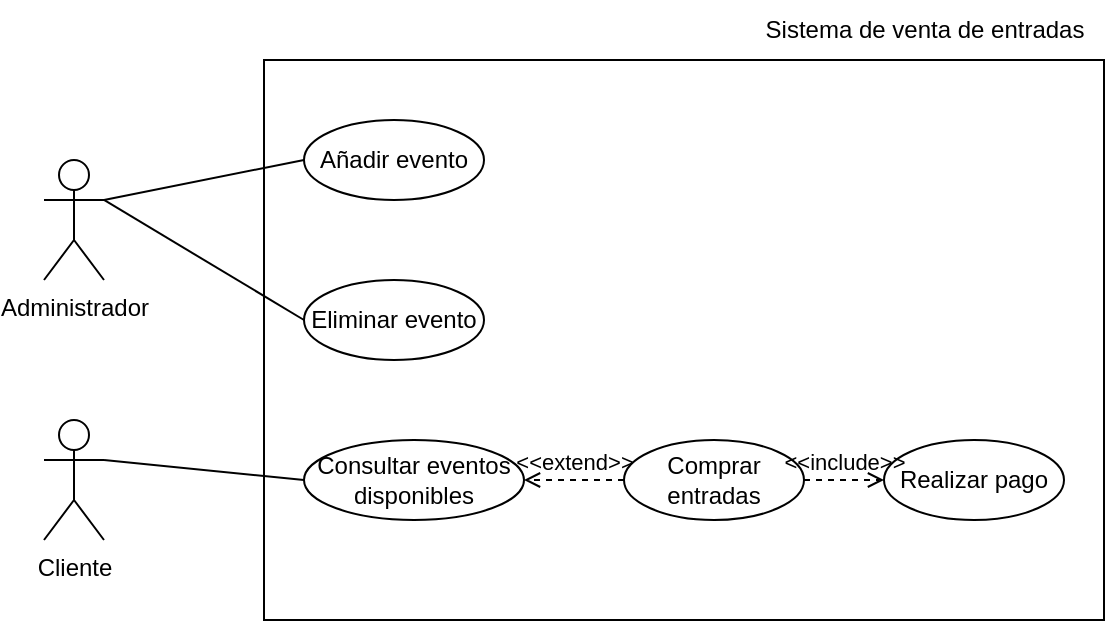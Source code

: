 <mxfile version="21.6.1" type="device">
  <diagram name="Página-1" id="7e-4RbSeWS3_puxCsdqc">
    <mxGraphModel dx="1292" dy="753" grid="1" gridSize="10" guides="1" tooltips="1" connect="1" arrows="1" fold="1" page="1" pageScale="1" pageWidth="1169" pageHeight="827" math="0" shadow="0">
      <root>
        <mxCell id="0" />
        <mxCell id="1" parent="0" />
        <mxCell id="Q5hPIvbTVYmCrmdWsJ5R-13" value="" style="rounded=0;whiteSpace=wrap;html=1;fillColor=none;" vertex="1" parent="1">
          <mxGeometry x="660" y="100" width="420" height="280" as="geometry" />
        </mxCell>
        <mxCell id="Q5hPIvbTVYmCrmdWsJ5R-1" value="Cliente" style="shape=umlActor;verticalLabelPosition=bottom;verticalAlign=top;html=1;outlineConnect=0;" vertex="1" parent="1">
          <mxGeometry x="550" y="280" width="30" height="60" as="geometry" />
        </mxCell>
        <mxCell id="Q5hPIvbTVYmCrmdWsJ5R-2" value="Administrador" style="shape=umlActor;verticalLabelPosition=bottom;verticalAlign=top;html=1;outlineConnect=0;" vertex="1" parent="1">
          <mxGeometry x="550" y="150" width="30" height="60" as="geometry" />
        </mxCell>
        <mxCell id="Q5hPIvbTVYmCrmdWsJ5R-3" value="Añadir evento" style="ellipse;whiteSpace=wrap;html=1;" vertex="1" parent="1">
          <mxGeometry x="680" y="130" width="90" height="40" as="geometry" />
        </mxCell>
        <mxCell id="Q5hPIvbTVYmCrmdWsJ5R-4" value="Eliminar evento" style="ellipse;whiteSpace=wrap;html=1;" vertex="1" parent="1">
          <mxGeometry x="680" y="210" width="90" height="40" as="geometry" />
        </mxCell>
        <mxCell id="Q5hPIvbTVYmCrmdWsJ5R-5" value="Comprar entradas" style="ellipse;whiteSpace=wrap;html=1;" vertex="1" parent="1">
          <mxGeometry x="840" y="290" width="90" height="40" as="geometry" />
        </mxCell>
        <mxCell id="Q5hPIvbTVYmCrmdWsJ5R-6" value="Consultar eventos disponibles" style="ellipse;whiteSpace=wrap;html=1;" vertex="1" parent="1">
          <mxGeometry x="680" y="290" width="110" height="40" as="geometry" />
        </mxCell>
        <mxCell id="Q5hPIvbTVYmCrmdWsJ5R-7" value="Realizar pago" style="ellipse;whiteSpace=wrap;html=1;" vertex="1" parent="1">
          <mxGeometry x="970" y="290" width="90" height="40" as="geometry" />
        </mxCell>
        <mxCell id="Q5hPIvbTVYmCrmdWsJ5R-8" value="" style="endArrow=none;html=1;rounded=0;exitX=1;exitY=0.333;exitDx=0;exitDy=0;exitPerimeter=0;entryX=0;entryY=0.5;entryDx=0;entryDy=0;" edge="1" parent="1" source="Q5hPIvbTVYmCrmdWsJ5R-1" target="Q5hPIvbTVYmCrmdWsJ5R-6">
          <mxGeometry width="50" height="50" relative="1" as="geometry">
            <mxPoint x="840" y="250" as="sourcePoint" />
            <mxPoint x="890" y="200" as="targetPoint" />
          </mxGeometry>
        </mxCell>
        <mxCell id="Q5hPIvbTVYmCrmdWsJ5R-9" value="" style="endArrow=none;html=1;rounded=0;exitX=1;exitY=0.333;exitDx=0;exitDy=0;exitPerimeter=0;entryX=0;entryY=0.5;entryDx=0;entryDy=0;" edge="1" parent="1" source="Q5hPIvbTVYmCrmdWsJ5R-2" target="Q5hPIvbTVYmCrmdWsJ5R-3">
          <mxGeometry width="50" height="50" relative="1" as="geometry">
            <mxPoint x="580" y="175" as="sourcePoint" />
            <mxPoint x="680" y="185" as="targetPoint" />
          </mxGeometry>
        </mxCell>
        <mxCell id="Q5hPIvbTVYmCrmdWsJ5R-10" value="" style="endArrow=none;html=1;rounded=0;exitX=1;exitY=0.333;exitDx=0;exitDy=0;exitPerimeter=0;entryX=0;entryY=0.5;entryDx=0;entryDy=0;" edge="1" parent="1" source="Q5hPIvbTVYmCrmdWsJ5R-2" target="Q5hPIvbTVYmCrmdWsJ5R-4">
          <mxGeometry width="50" height="50" relative="1" as="geometry">
            <mxPoint x="590" y="180" as="sourcePoint" />
            <mxPoint x="690" y="160" as="targetPoint" />
          </mxGeometry>
        </mxCell>
        <mxCell id="Q5hPIvbTVYmCrmdWsJ5R-11" value="&amp;lt;&amp;lt;extend&amp;gt;&amp;gt;" style="html=1;verticalAlign=bottom;labelBackgroundColor=none;endArrow=open;endFill=0;dashed=1;rounded=0;exitX=0;exitY=0.5;exitDx=0;exitDy=0;entryX=1;entryY=0.5;entryDx=0;entryDy=0;" edge="1" parent="1" source="Q5hPIvbTVYmCrmdWsJ5R-5" target="Q5hPIvbTVYmCrmdWsJ5R-6">
          <mxGeometry width="160" relative="1" as="geometry">
            <mxPoint x="780" y="220" as="sourcePoint" />
            <mxPoint x="940" y="220" as="targetPoint" />
          </mxGeometry>
        </mxCell>
        <mxCell id="Q5hPIvbTVYmCrmdWsJ5R-12" value="&amp;lt;&amp;lt;include&amp;gt;&amp;gt;" style="html=1;verticalAlign=bottom;labelBackgroundColor=none;endArrow=open;endFill=0;dashed=1;rounded=0;exitX=1;exitY=0.5;exitDx=0;exitDy=0;entryX=0;entryY=0.5;entryDx=0;entryDy=0;" edge="1" parent="1" source="Q5hPIvbTVYmCrmdWsJ5R-5" target="Q5hPIvbTVYmCrmdWsJ5R-7">
          <mxGeometry width="160" relative="1" as="geometry">
            <mxPoint x="780" y="220" as="sourcePoint" />
            <mxPoint x="940" y="220" as="targetPoint" />
          </mxGeometry>
        </mxCell>
        <mxCell id="Q5hPIvbTVYmCrmdWsJ5R-14" value="Sistema de venta de entradas" style="text;html=1;align=center;verticalAlign=middle;resizable=0;points=[];autosize=1;strokeColor=none;fillColor=none;" vertex="1" parent="1">
          <mxGeometry x="900" y="70" width="180" height="30" as="geometry" />
        </mxCell>
      </root>
    </mxGraphModel>
  </diagram>
</mxfile>
